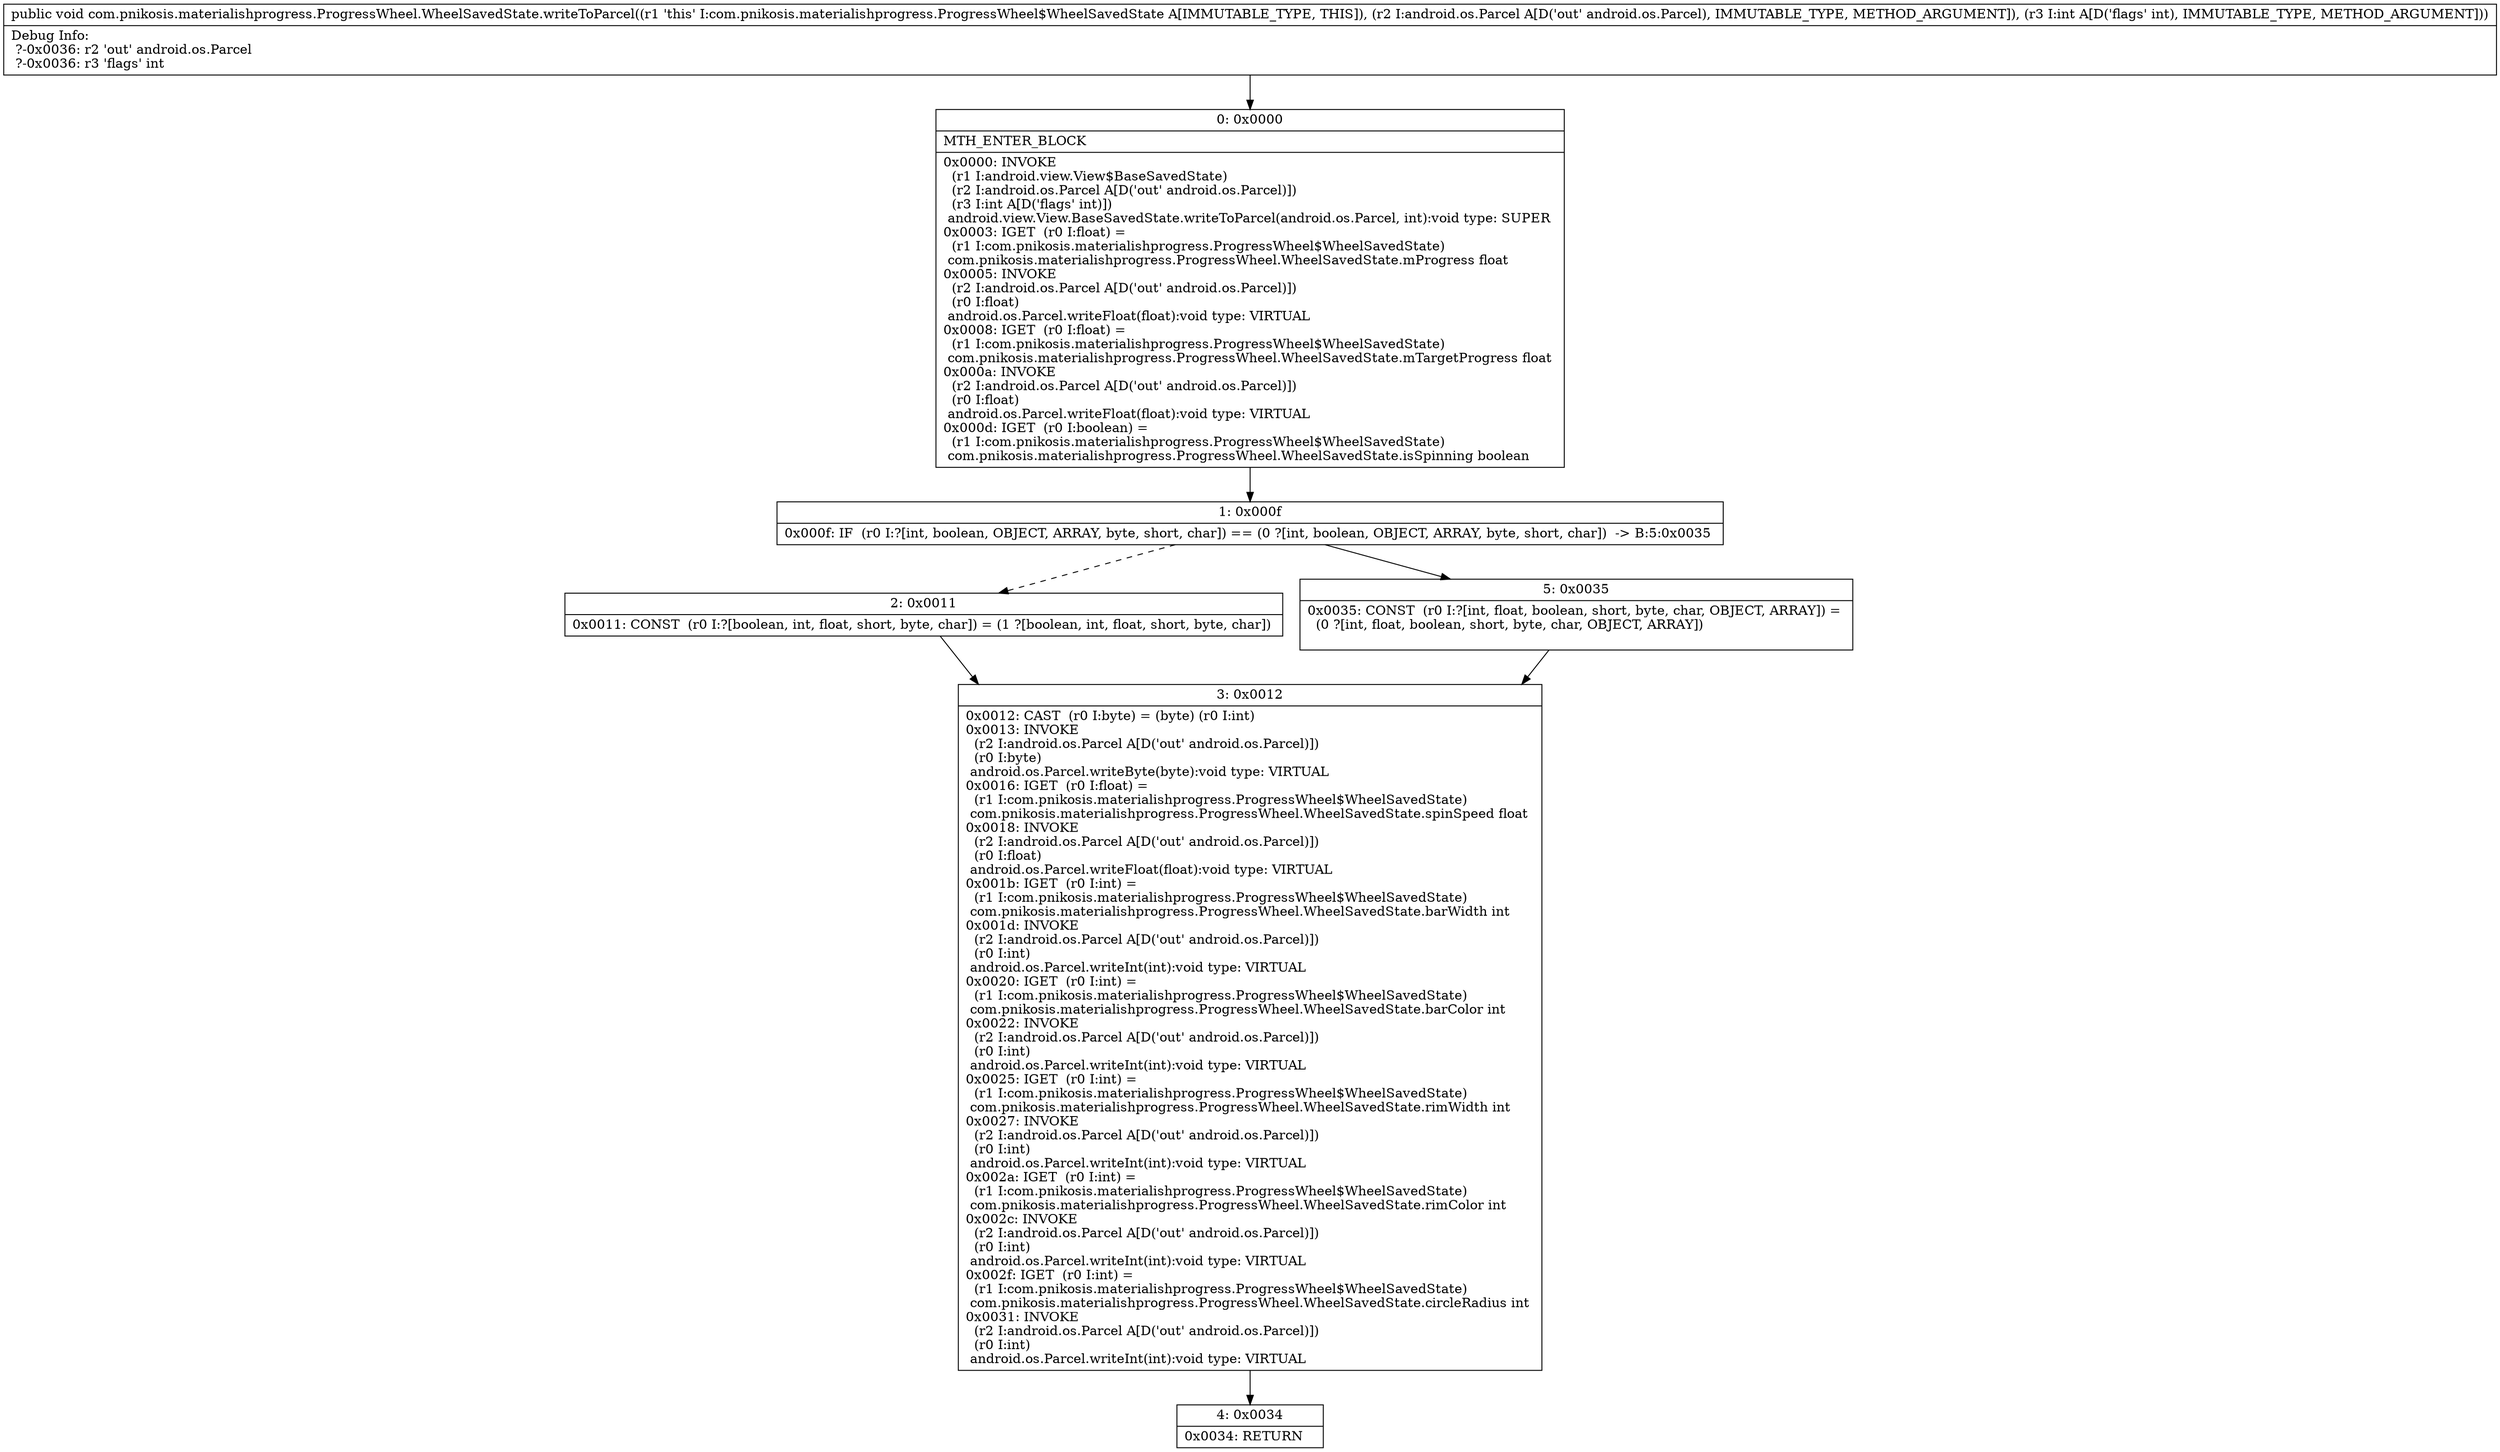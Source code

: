digraph "CFG forcom.pnikosis.materialishprogress.ProgressWheel.WheelSavedState.writeToParcel(Landroid\/os\/Parcel;I)V" {
Node_0 [shape=record,label="{0\:\ 0x0000|MTH_ENTER_BLOCK\l|0x0000: INVOKE  \l  (r1 I:android.view.View$BaseSavedState)\l  (r2 I:android.os.Parcel A[D('out' android.os.Parcel)])\l  (r3 I:int A[D('flags' int)])\l android.view.View.BaseSavedState.writeToParcel(android.os.Parcel, int):void type: SUPER \l0x0003: IGET  (r0 I:float) = \l  (r1 I:com.pnikosis.materialishprogress.ProgressWheel$WheelSavedState)\l com.pnikosis.materialishprogress.ProgressWheel.WheelSavedState.mProgress float \l0x0005: INVOKE  \l  (r2 I:android.os.Parcel A[D('out' android.os.Parcel)])\l  (r0 I:float)\l android.os.Parcel.writeFloat(float):void type: VIRTUAL \l0x0008: IGET  (r0 I:float) = \l  (r1 I:com.pnikosis.materialishprogress.ProgressWheel$WheelSavedState)\l com.pnikosis.materialishprogress.ProgressWheel.WheelSavedState.mTargetProgress float \l0x000a: INVOKE  \l  (r2 I:android.os.Parcel A[D('out' android.os.Parcel)])\l  (r0 I:float)\l android.os.Parcel.writeFloat(float):void type: VIRTUAL \l0x000d: IGET  (r0 I:boolean) = \l  (r1 I:com.pnikosis.materialishprogress.ProgressWheel$WheelSavedState)\l com.pnikosis.materialishprogress.ProgressWheel.WheelSavedState.isSpinning boolean \l}"];
Node_1 [shape=record,label="{1\:\ 0x000f|0x000f: IF  (r0 I:?[int, boolean, OBJECT, ARRAY, byte, short, char]) == (0 ?[int, boolean, OBJECT, ARRAY, byte, short, char])  \-\> B:5:0x0035 \l}"];
Node_2 [shape=record,label="{2\:\ 0x0011|0x0011: CONST  (r0 I:?[boolean, int, float, short, byte, char]) = (1 ?[boolean, int, float, short, byte, char]) \l}"];
Node_3 [shape=record,label="{3\:\ 0x0012|0x0012: CAST  (r0 I:byte) = (byte) (r0 I:int) \l0x0013: INVOKE  \l  (r2 I:android.os.Parcel A[D('out' android.os.Parcel)])\l  (r0 I:byte)\l android.os.Parcel.writeByte(byte):void type: VIRTUAL \l0x0016: IGET  (r0 I:float) = \l  (r1 I:com.pnikosis.materialishprogress.ProgressWheel$WheelSavedState)\l com.pnikosis.materialishprogress.ProgressWheel.WheelSavedState.spinSpeed float \l0x0018: INVOKE  \l  (r2 I:android.os.Parcel A[D('out' android.os.Parcel)])\l  (r0 I:float)\l android.os.Parcel.writeFloat(float):void type: VIRTUAL \l0x001b: IGET  (r0 I:int) = \l  (r1 I:com.pnikosis.materialishprogress.ProgressWheel$WheelSavedState)\l com.pnikosis.materialishprogress.ProgressWheel.WheelSavedState.barWidth int \l0x001d: INVOKE  \l  (r2 I:android.os.Parcel A[D('out' android.os.Parcel)])\l  (r0 I:int)\l android.os.Parcel.writeInt(int):void type: VIRTUAL \l0x0020: IGET  (r0 I:int) = \l  (r1 I:com.pnikosis.materialishprogress.ProgressWheel$WheelSavedState)\l com.pnikosis.materialishprogress.ProgressWheel.WheelSavedState.barColor int \l0x0022: INVOKE  \l  (r2 I:android.os.Parcel A[D('out' android.os.Parcel)])\l  (r0 I:int)\l android.os.Parcel.writeInt(int):void type: VIRTUAL \l0x0025: IGET  (r0 I:int) = \l  (r1 I:com.pnikosis.materialishprogress.ProgressWheel$WheelSavedState)\l com.pnikosis.materialishprogress.ProgressWheel.WheelSavedState.rimWidth int \l0x0027: INVOKE  \l  (r2 I:android.os.Parcel A[D('out' android.os.Parcel)])\l  (r0 I:int)\l android.os.Parcel.writeInt(int):void type: VIRTUAL \l0x002a: IGET  (r0 I:int) = \l  (r1 I:com.pnikosis.materialishprogress.ProgressWheel$WheelSavedState)\l com.pnikosis.materialishprogress.ProgressWheel.WheelSavedState.rimColor int \l0x002c: INVOKE  \l  (r2 I:android.os.Parcel A[D('out' android.os.Parcel)])\l  (r0 I:int)\l android.os.Parcel.writeInt(int):void type: VIRTUAL \l0x002f: IGET  (r0 I:int) = \l  (r1 I:com.pnikosis.materialishprogress.ProgressWheel$WheelSavedState)\l com.pnikosis.materialishprogress.ProgressWheel.WheelSavedState.circleRadius int \l0x0031: INVOKE  \l  (r2 I:android.os.Parcel A[D('out' android.os.Parcel)])\l  (r0 I:int)\l android.os.Parcel.writeInt(int):void type: VIRTUAL \l}"];
Node_4 [shape=record,label="{4\:\ 0x0034|0x0034: RETURN   \l}"];
Node_5 [shape=record,label="{5\:\ 0x0035|0x0035: CONST  (r0 I:?[int, float, boolean, short, byte, char, OBJECT, ARRAY]) = \l  (0 ?[int, float, boolean, short, byte, char, OBJECT, ARRAY])\l \l}"];
MethodNode[shape=record,label="{public void com.pnikosis.materialishprogress.ProgressWheel.WheelSavedState.writeToParcel((r1 'this' I:com.pnikosis.materialishprogress.ProgressWheel$WheelSavedState A[IMMUTABLE_TYPE, THIS]), (r2 I:android.os.Parcel A[D('out' android.os.Parcel), IMMUTABLE_TYPE, METHOD_ARGUMENT]), (r3 I:int A[D('flags' int), IMMUTABLE_TYPE, METHOD_ARGUMENT]))  | Debug Info:\l  ?\-0x0036: r2 'out' android.os.Parcel\l  ?\-0x0036: r3 'flags' int\l}"];
MethodNode -> Node_0;
Node_0 -> Node_1;
Node_1 -> Node_2[style=dashed];
Node_1 -> Node_5;
Node_2 -> Node_3;
Node_3 -> Node_4;
Node_5 -> Node_3;
}

